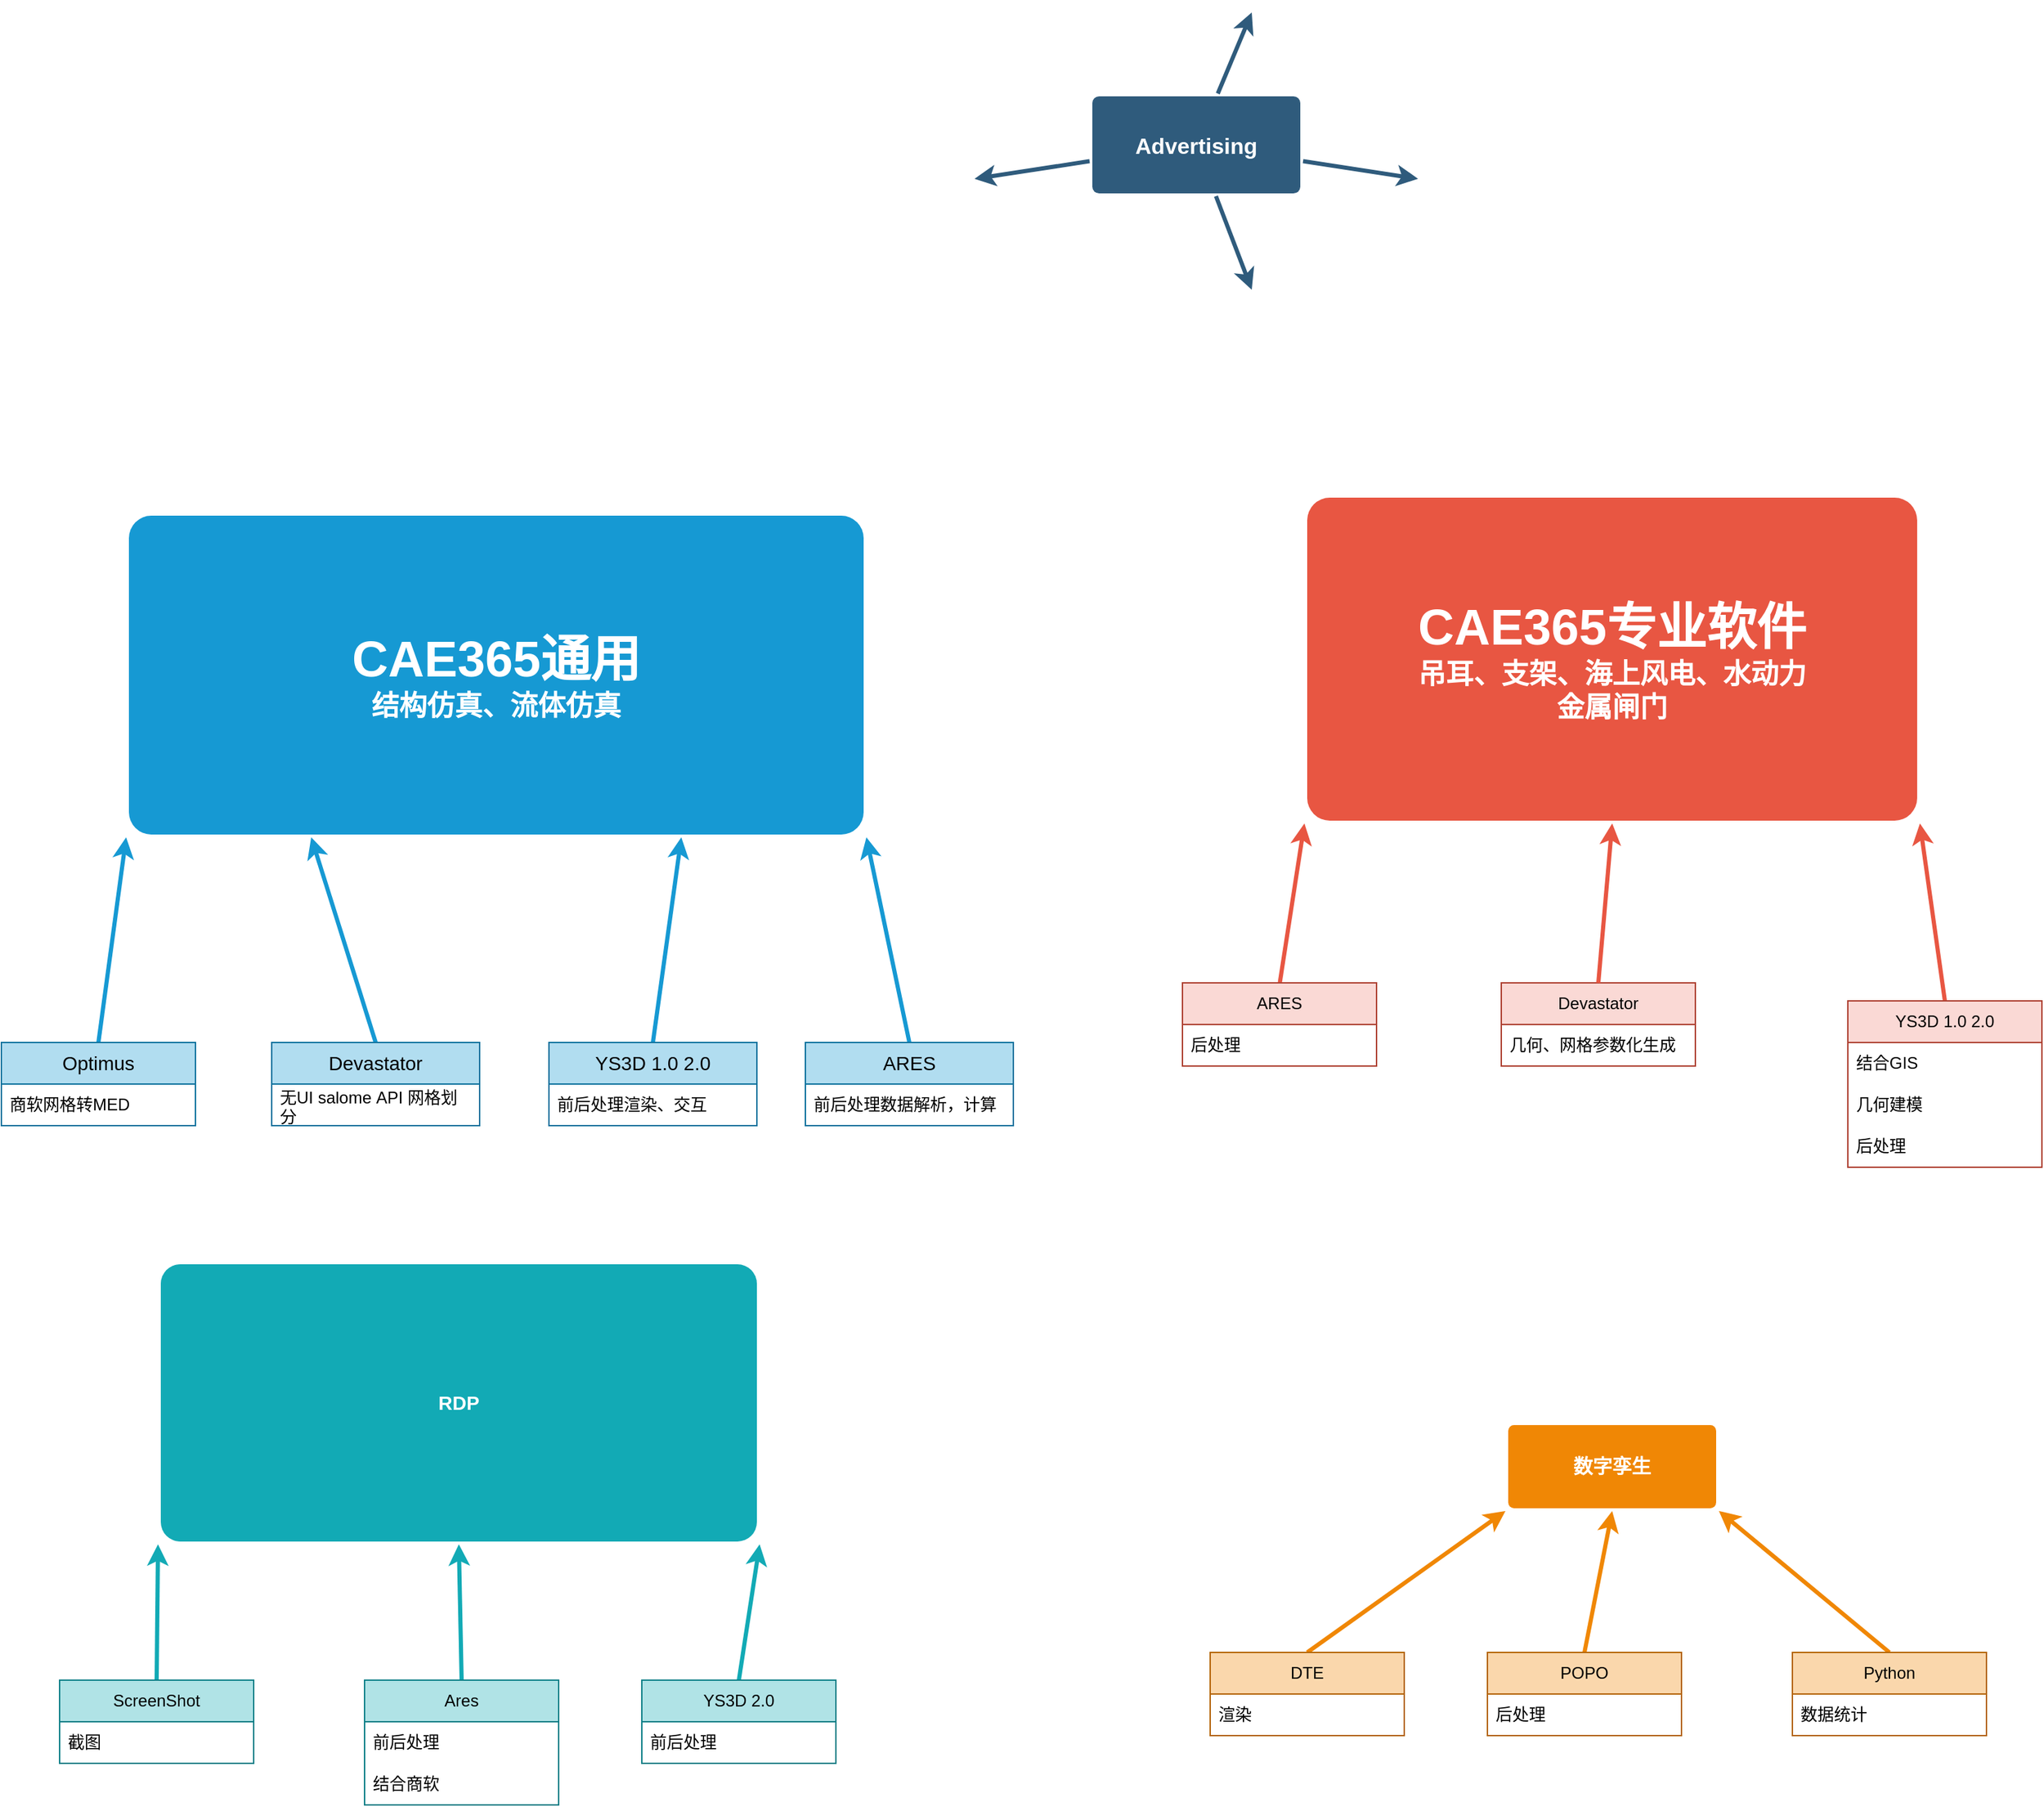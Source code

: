 <mxfile version="27.0.6">
  <diagram id="6a731a19-8d31-9384-78a2-239565b7b9f0" name="Page-1">
    <mxGraphModel dx="1976" dy="682" grid="1" gridSize="10" guides="1" tooltips="1" connect="1" arrows="1" fold="1" page="1" pageScale="1" pageWidth="1169" pageHeight="827" background="none" math="0" shadow="0">
      <root>
        <mxCell id="0" />
        <mxCell id="1" parent="0" />
        <mxCell id="1745" value="" style="edgeStyle=none;rounded=0;jumpStyle=none;html=1;shadow=0;labelBackgroundColor=none;startArrow=none;startFill=0;endArrow=classic;endFill=1;jettySize=auto;orthogonalLoop=1;strokeColor=#2F5B7C;strokeWidth=3;fontFamily=Helvetica;fontSize=16;fontColor=#23445D;spacing=5;" parent="1" source="1749" edge="1">
          <mxGeometry relative="1" as="geometry">
            <mxPoint x="720" y="267" as="targetPoint" />
          </mxGeometry>
        </mxCell>
        <mxCell id="1746" value="" style="edgeStyle=none;rounded=0;jumpStyle=none;html=1;shadow=0;labelBackgroundColor=none;startArrow=none;startFill=0;endArrow=classic;endFill=1;jettySize=auto;orthogonalLoop=1;strokeColor=#2F5B7C;strokeWidth=3;fontFamily=Helvetica;fontSize=16;fontColor=#23445D;spacing=5;" parent="1" source="1749" edge="1">
          <mxGeometry relative="1" as="geometry">
            <mxPoint x="840" y="387" as="targetPoint" />
          </mxGeometry>
        </mxCell>
        <mxCell id="1747" value="" style="edgeStyle=none;rounded=0;jumpStyle=none;html=1;shadow=0;labelBackgroundColor=none;startArrow=none;startFill=0;endArrow=classic;endFill=1;jettySize=auto;orthogonalLoop=1;strokeColor=#2F5B7C;strokeWidth=3;fontFamily=Helvetica;fontSize=16;fontColor=#23445D;spacing=5;" parent="1" source="1749" edge="1">
          <mxGeometry relative="1" as="geometry">
            <mxPoint x="720" y="467" as="targetPoint" />
          </mxGeometry>
        </mxCell>
        <mxCell id="1748" value="" style="edgeStyle=none;rounded=0;jumpStyle=none;html=1;shadow=0;labelBackgroundColor=none;startArrow=none;startFill=0;endArrow=classic;endFill=1;jettySize=auto;orthogonalLoop=1;strokeColor=#2F5B7C;strokeWidth=3;fontFamily=Helvetica;fontSize=16;fontColor=#23445D;spacing=5;" parent="1" source="1749" edge="1">
          <mxGeometry relative="1" as="geometry">
            <mxPoint x="520" y="387" as="targetPoint" />
          </mxGeometry>
        </mxCell>
        <mxCell id="1749" value="Advertising" style="rounded=1;whiteSpace=wrap;html=1;shadow=0;labelBackgroundColor=none;strokeColor=none;strokeWidth=3;fillColor=#2F5B7C;fontFamily=Helvetica;fontSize=16;fontColor=#FFFFFF;align=center;fontStyle=1;spacing=5;arcSize=7;perimeterSpacing=2;" parent="1" vertex="1">
          <mxGeometry x="605" y="327.5" width="150" height="70" as="geometry" />
        </mxCell>
        <mxCell id="1750" value="" style="edgeStyle=none;rounded=1;jumpStyle=none;html=1;shadow=0;labelBackgroundColor=none;startArrow=none;startFill=0;jettySize=auto;orthogonalLoop=1;strokeColor=#E85642;strokeWidth=3;fontFamily=Helvetica;fontSize=14;fontColor=#FFFFFF;spacing=5;fontStyle=1;fillColor=#b0e3e6;entryX=0;entryY=1;entryDx=0;entryDy=0;exitX=0.5;exitY=0.025;exitDx=0;exitDy=0;exitPerimeter=0;" parent="1" source="hU8TNFoHVjc1xS8ysNcD-1803" target="1753" edge="1">
          <mxGeometry relative="1" as="geometry">
            <mxPoint x="745.0" y="946.0" as="sourcePoint" />
          </mxGeometry>
        </mxCell>
        <mxCell id="1753" value="&lt;font style=&quot;font-size: 36px;&quot;&gt;CAE365专业软件&lt;/font&gt;&lt;div&gt;&lt;font style=&quot;font-size: 20px;&quot;&gt;吊耳、支架、海上风电、水动力&lt;/font&gt;&lt;/div&gt;&lt;div&gt;&lt;font style=&quot;font-size: 20px;&quot;&gt;金属闸门&lt;/font&gt;&lt;/div&gt;" style="rounded=1;whiteSpace=wrap;html=1;shadow=0;labelBackgroundColor=none;strokeColor=none;strokeWidth=3;fillColor=#e85642;fontFamily=Helvetica;fontSize=14;fontColor=#FFFFFF;align=center;spacing=5;fontStyle=1;arcSize=7;perimeterSpacing=2;" parent="1" vertex="1">
          <mxGeometry x="760" y="617" width="440" height="233" as="geometry" />
        </mxCell>
        <mxCell id="1757" value="" style="edgeStyle=none;rounded=0;jumpStyle=none;html=1;shadow=0;labelBackgroundColor=none;startArrow=none;startFill=0;endArrow=classic;endFill=1;jettySize=auto;orthogonalLoop=1;strokeColor=#1699D3;strokeWidth=3;fontFamily=Helvetica;fontSize=14;fontColor=#FFFFFF;spacing=5;exitX=0.5;exitY=0;exitDx=0;exitDy=0;entryX=0;entryY=1;entryDx=0;entryDy=0;" parent="1" source="hU8TNFoHVjc1xS8ysNcD-1781" target="1760" edge="1">
          <mxGeometry relative="1" as="geometry">
            <mxPoint x="480" y="900" as="targetPoint" />
            <mxPoint x="2.0" y="1008" as="sourcePoint" />
          </mxGeometry>
        </mxCell>
        <mxCell id="1758" value="" style="edgeStyle=none;rounded=0;jumpStyle=none;html=1;shadow=0;labelBackgroundColor=none;startArrow=none;startFill=0;endArrow=classic;endFill=1;jettySize=auto;orthogonalLoop=1;strokeColor=#1699D3;strokeWidth=3;fontFamily=Helvetica;fontSize=14;fontColor=#FFFFFF;spacing=5;entryX=0.25;entryY=1;entryDx=0;entryDy=0;exitX=0.5;exitY=0;exitDx=0;exitDy=0;" parent="1" source="hU8TNFoHVjc1xS8ysNcD-1785" target="1760" edge="1">
          <mxGeometry relative="1" as="geometry">
            <mxPoint x="125.0" y="1008" as="sourcePoint" />
            <mxPoint x="565" y="934" as="targetPoint" />
          </mxGeometry>
        </mxCell>
        <mxCell id="1759" value="" style="edgeStyle=none;rounded=0;jumpStyle=none;html=1;shadow=0;labelBackgroundColor=none;startArrow=none;startFill=0;endArrow=classic;endFill=1;jettySize=auto;orthogonalLoop=1;strokeColor=#1699D3;strokeWidth=3;fontFamily=Helvetica;fontSize=14;fontColor=#FFFFFF;spacing=5;entryX=1;entryY=1;entryDx=0;entryDy=0;exitX=0.5;exitY=0;exitDx=0;exitDy=0;" parent="1" source="hU8TNFoHVjc1xS8ysNcD-1799" target="1760" edge="1">
          <mxGeometry relative="1" as="geometry">
            <mxPoint x="520" y="980" as="sourcePoint" />
            <mxPoint x="730" y="870" as="targetPoint" />
          </mxGeometry>
        </mxCell>
        <mxCell id="1760" value="&lt;font style=&quot;font-size: 36px;&quot;&gt;CAE365通用&lt;/font&gt;&lt;div&gt;&lt;font style=&quot;font-size: 20px;&quot;&gt;结构仿真、流体仿真&lt;/font&gt;&lt;/div&gt;" style="rounded=1;whiteSpace=wrap;html=1;shadow=0;labelBackgroundColor=none;strokeColor=none;strokeWidth=3;fillColor=#1699d3;fontFamily=Helvetica;fontSize=14;fontColor=#FFFFFF;align=center;spacing=5;fontStyle=1;arcSize=7;perimeterSpacing=2;" parent="1" vertex="1">
          <mxGeometry x="-90" y="630" width="530" height="230" as="geometry" />
        </mxCell>
        <mxCell id="1764" value="数字孪生" style="rounded=1;whiteSpace=wrap;html=1;shadow=0;labelBackgroundColor=none;strokeColor=none;strokeWidth=3;fillColor=#F08705;fontFamily=Helvetica;fontSize=14;fontColor=#FFFFFF;align=center;spacing=5;fontStyle=1;arcSize=7;perimeterSpacing=2;" parent="1" vertex="1">
          <mxGeometry x="905" y="1286" width="150" height="60" as="geometry" />
        </mxCell>
        <mxCell id="1766" value="" style="edgeStyle=none;rounded=0;jumpStyle=none;html=1;shadow=0;labelBackgroundColor=none;startArrow=none;startFill=0;endArrow=classic;endFill=1;jettySize=auto;orthogonalLoop=1;strokeColor=#F08705;strokeWidth=3;fontFamily=Helvetica;fontSize=14;fontColor=#FFFFFF;spacing=5;exitX=0.5;exitY=0;exitDx=0;exitDy=0;entryX=1;entryY=1;entryDx=0;entryDy=0;" parent="1" source="hU8TNFoHVjc1xS8ysNcD-1839" target="1764" edge="1">
          <mxGeometry relative="1" as="geometry">
            <mxPoint x="1108.889" y="1258" as="targetPoint" />
          </mxGeometry>
        </mxCell>
        <mxCell id="1768" value="" style="edgeStyle=none;rounded=0;jumpStyle=none;html=1;shadow=0;labelBackgroundColor=none;startArrow=none;startFill=0;endArrow=classic;endFill=1;jettySize=auto;orthogonalLoop=1;strokeColor=#F08705;strokeWidth=3;fontFamily=Helvetica;fontSize=14;fontColor=#FFFFFF;spacing=5;exitX=0.5;exitY=0;exitDx=0;exitDy=0;entryX=0.5;entryY=1;entryDx=0;entryDy=0;" parent="1" source="hU8TNFoHVjc1xS8ysNcD-1835" target="1764" edge="1">
          <mxGeometry relative="1" as="geometry">
            <mxPoint x="980" y="1198" as="targetPoint" />
          </mxGeometry>
        </mxCell>
        <mxCell id="1770" value="" style="edgeStyle=none;rounded=0;jumpStyle=none;html=1;shadow=0;labelBackgroundColor=none;startArrow=none;startFill=0;endArrow=classic;endFill=1;jettySize=auto;orthogonalLoop=1;strokeColor=#F08705;strokeWidth=3;fontFamily=Helvetica;fontSize=14;fontColor=#FFFFFF;spacing=5;exitX=0.5;exitY=0;exitDx=0;exitDy=0;entryX=0;entryY=1;entryDx=0;entryDy=0;" parent="1" source="hU8TNFoHVjc1xS8ysNcD-1831" target="1764" edge="1">
          <mxGeometry relative="1" as="geometry">
            <mxPoint x="910" y="1350" as="targetPoint" />
          </mxGeometry>
        </mxCell>
        <mxCell id="1771" value="RDP" style="rounded=1;whiteSpace=wrap;html=1;shadow=0;labelBackgroundColor=none;strokeColor=none;strokeWidth=3;fillColor=#12aab5;fontFamily=Helvetica;fontSize=14;fontColor=#FFFFFF;align=center;spacing=5;fontStyle=1;arcSize=7;perimeterSpacing=2;" parent="1" vertex="1">
          <mxGeometry x="-67" y="1170" width="430" height="200" as="geometry" />
        </mxCell>
        <mxCell id="1773" value="" style="edgeStyle=none;rounded=1;jumpStyle=none;html=1;shadow=0;labelBackgroundColor=none;startArrow=none;startFill=0;jettySize=auto;orthogonalLoop=1;strokeColor=#12AAB5;strokeWidth=3;fontFamily=Helvetica;fontSize=14;fontColor=#FFFFFF;spacing=5;fontStyle=1;fillColor=#b0e3e6;entryX=0;entryY=1;entryDx=0;entryDy=0;exitX=0.5;exitY=0;exitDx=0;exitDy=0;" parent="1" source="hU8TNFoHVjc1xS8ysNcD-1819" target="1771" edge="1">
          <mxGeometry relative="1" as="geometry">
            <mxPoint x="50" y="1380" as="sourcePoint" />
            <mxPoint x="-112.106" y="1428" as="targetPoint" />
          </mxGeometry>
        </mxCell>
        <mxCell id="1777" value="" style="edgeStyle=none;rounded=1;jumpStyle=none;html=1;shadow=0;labelBackgroundColor=none;startArrow=none;startFill=0;jettySize=auto;orthogonalLoop=1;strokeColor=#12AAB5;strokeWidth=3;fontFamily=Helvetica;fontSize=14;fontColor=#FFFFFF;spacing=5;fontStyle=1;fillColor=#b0e3e6;entryX=0.5;entryY=1;entryDx=0;entryDy=0;exitX=0.5;exitY=0;exitDx=0;exitDy=0;" parent="1" source="hU8TNFoHVjc1xS8ysNcD-1823" target="1771" edge="1">
          <mxGeometry relative="1" as="geometry">
            <mxPoint x="180" y="1390" as="sourcePoint" />
            <mxPoint x="307.683" y="1398" as="targetPoint" />
          </mxGeometry>
        </mxCell>
        <mxCell id="1779" value="" style="edgeStyle=none;rounded=1;jumpStyle=none;html=1;shadow=0;labelBackgroundColor=none;startArrow=none;startFill=0;jettySize=auto;orthogonalLoop=1;strokeColor=#12AAB5;strokeWidth=3;fontFamily=Helvetica;fontSize=14;fontColor=#FFFFFF;spacing=5;fontStyle=1;fillColor=#b0e3e6;entryX=1;entryY=1;entryDx=0;entryDy=0;exitX=0.5;exitY=0;exitDx=0;exitDy=0;" parent="1" source="hU8TNFoHVjc1xS8ysNcD-1827" target="1771" edge="1">
          <mxGeometry relative="1" as="geometry">
            <mxPoint x="300" y="1370" as="sourcePoint" />
            <mxPoint x="474.93" y="1408" as="targetPoint" />
          </mxGeometry>
        </mxCell>
        <mxCell id="rSEE2Miv-pQjoeNsD3oL-1780" value="" style="edgeStyle=none;rounded=0;jumpStyle=none;html=1;shadow=0;labelBackgroundColor=none;startArrow=none;startFill=0;endArrow=classic;endFill=1;jettySize=auto;orthogonalLoop=1;strokeColor=#1699D3;strokeWidth=3;fontFamily=Helvetica;fontSize=14;fontColor=#FFFFFF;spacing=5;entryX=0.75;entryY=1;entryDx=0;entryDy=0;exitX=0.5;exitY=0;exitDx=0;exitDy=0;" parent="1" source="hU8TNFoHVjc1xS8ysNcD-1797" target="1760" edge="1">
          <mxGeometry relative="1" as="geometry">
            <mxPoint x="325" y="1008" as="sourcePoint" />
            <mxPoint x="445" y="812" as="targetPoint" />
          </mxGeometry>
        </mxCell>
        <mxCell id="hU8TNFoHVjc1xS8ysNcD-1781" value="&lt;span style=&quot;font-size: 14px;&quot;&gt;&lt;font style=&quot;color: rgb(0, 0, 0);&quot;&gt;Optimus&lt;/font&gt;&lt;/span&gt;" style="swimlane;fontStyle=0;childLayout=stackLayout;horizontal=1;startSize=30;horizontalStack=0;resizeParent=1;resizeParentMax=0;resizeLast=0;collapsible=1;marginBottom=0;whiteSpace=wrap;html=1;fillColor=#b1ddf0;strokeColor=#10739e;" vertex="1" parent="1">
          <mxGeometry x="-182" y="1010" width="140" height="60" as="geometry">
            <mxRectangle x="-145" y="1100" width="60" height="30" as="alternateBounds" />
          </mxGeometry>
        </mxCell>
        <mxCell id="hU8TNFoHVjc1xS8ysNcD-1782" value="商软网格转MED" style="text;align=left;verticalAlign=middle;spacingLeft=4;spacingRight=4;overflow=hidden;points=[[0,0.5],[1,0.5]];portConstraint=eastwest;rotatable=0;whiteSpace=wrap;html=1;" vertex="1" parent="hU8TNFoHVjc1xS8ysNcD-1781">
          <mxGeometry y="30" width="140" height="30" as="geometry" />
        </mxCell>
        <mxCell id="hU8TNFoHVjc1xS8ysNcD-1785" value="&lt;span style=&quot;font-size: 14px;&quot;&gt;Devastator&lt;/span&gt;" style="swimlane;fontStyle=0;childLayout=stackLayout;horizontal=1;startSize=30;horizontalStack=0;resizeParent=1;resizeParentMax=0;resizeLast=0;collapsible=1;marginBottom=0;whiteSpace=wrap;html=1;fillColor=#b1ddf0;strokeColor=#10739e;movable=1;resizable=1;rotatable=1;deletable=1;editable=1;locked=0;connectable=1;" vertex="1" parent="1">
          <mxGeometry x="13" y="1010" width="150" height="60" as="geometry">
            <mxRectangle x="-145" y="1100" width="60" height="30" as="alternateBounds" />
          </mxGeometry>
        </mxCell>
        <mxCell id="hU8TNFoHVjc1xS8ysNcD-1786" value="无UI&amp;nbsp;salome&amp;nbsp;API&amp;nbsp;网格划分" style="text;align=left;verticalAlign=middle;spacingLeft=4;spacingRight=4;overflow=hidden;points=[[0,0.5],[1,0.5]];portConstraint=eastwest;rotatable=1;whiteSpace=wrap;html=1;movable=1;resizable=1;deletable=1;editable=1;locked=0;connectable=1;" vertex="1" parent="hU8TNFoHVjc1xS8ysNcD-1785">
          <mxGeometry y="30" width="150" height="30" as="geometry" />
        </mxCell>
        <mxCell id="hU8TNFoHVjc1xS8ysNcD-1797" value="&lt;span style=&quot;font-size: 14px;&quot;&gt;YS3D 1.0 2.0&lt;/span&gt;" style="swimlane;fontStyle=0;childLayout=stackLayout;horizontal=1;startSize=30;horizontalStack=0;resizeParent=1;resizeParentMax=0;resizeLast=0;collapsible=1;marginBottom=0;whiteSpace=wrap;html=1;fillColor=#b1ddf0;strokeColor=#10739e;movable=1;resizable=1;rotatable=1;deletable=1;editable=1;locked=0;connectable=1;" vertex="1" parent="1">
          <mxGeometry x="213" y="1010" width="150" height="60" as="geometry">
            <mxRectangle x="-145" y="1100" width="60" height="30" as="alternateBounds" />
          </mxGeometry>
        </mxCell>
        <mxCell id="hU8TNFoHVjc1xS8ysNcD-1798" value="前后处理渲染、交互" style="text;align=left;verticalAlign=middle;spacingLeft=4;spacingRight=4;overflow=hidden;points=[[0,0.5],[1,0.5]];portConstraint=eastwest;rotatable=1;whiteSpace=wrap;html=1;movable=1;resizable=1;deletable=1;editable=1;locked=0;connectable=1;" vertex="1" parent="hU8TNFoHVjc1xS8ysNcD-1797">
          <mxGeometry y="30" width="150" height="30" as="geometry" />
        </mxCell>
        <mxCell id="hU8TNFoHVjc1xS8ysNcD-1799" value="&lt;span style=&quot;font-size: 14px;&quot;&gt;ARES&lt;/span&gt;" style="swimlane;fontStyle=0;childLayout=stackLayout;horizontal=1;startSize=30;horizontalStack=0;resizeParent=1;resizeParentMax=0;resizeLast=0;collapsible=1;marginBottom=0;whiteSpace=wrap;html=1;fillColor=#b1ddf0;strokeColor=#10739e;movable=1;resizable=1;rotatable=1;deletable=1;editable=1;locked=0;connectable=1;" vertex="1" parent="1">
          <mxGeometry x="398" y="1010" width="150" height="60" as="geometry">
            <mxRectangle x="-145" y="1100" width="60" height="30" as="alternateBounds" />
          </mxGeometry>
        </mxCell>
        <mxCell id="hU8TNFoHVjc1xS8ysNcD-1800" value="前后处理数据解析，计算" style="text;align=left;verticalAlign=middle;spacingLeft=4;spacingRight=4;overflow=hidden;points=[[0,0.5],[1,0.5]];portConstraint=eastwest;rotatable=1;whiteSpace=wrap;html=1;movable=1;resizable=1;deletable=1;editable=1;locked=0;connectable=1;" vertex="1" parent="hU8TNFoHVjc1xS8ysNcD-1799">
          <mxGeometry y="30" width="150" height="30" as="geometry" />
        </mxCell>
        <mxCell id="hU8TNFoHVjc1xS8ysNcD-1803" value="ARES" style="swimlane;fontStyle=0;childLayout=stackLayout;horizontal=1;startSize=30;horizontalStack=0;resizeParent=1;resizeParentMax=0;resizeLast=0;collapsible=1;marginBottom=0;whiteSpace=wrap;html=1;strokeColor=#ae4132;align=center;verticalAlign=middle;fontFamily=Helvetica;fontSize=12;resizable=1;fillColor=#fad9d5;" vertex="1" parent="1">
          <mxGeometry x="670" y="967" width="140" height="60" as="geometry" />
        </mxCell>
        <mxCell id="hU8TNFoHVjc1xS8ysNcD-1804" value="后处理" style="text;strokeColor=none;fillColor=none;align=left;verticalAlign=middle;spacingLeft=4;spacingRight=4;overflow=hidden;points=[[0,0.5],[1,0.5]];portConstraint=eastwest;rotatable=0;whiteSpace=wrap;html=1;fontFamily=Helvetica;fontSize=12;fontColor=default;fontStyle=0;resizable=1;horizontal=1;" vertex="1" parent="hU8TNFoHVjc1xS8ysNcD-1803">
          <mxGeometry y="30" width="140" height="30" as="geometry" />
        </mxCell>
        <mxCell id="hU8TNFoHVjc1xS8ysNcD-1809" value="Devastator" style="swimlane;fontStyle=0;childLayout=stackLayout;horizontal=1;startSize=30;horizontalStack=0;resizeParent=1;resizeParentMax=0;resizeLast=0;collapsible=1;marginBottom=0;whiteSpace=wrap;html=1;strokeColor=#ae4132;align=center;verticalAlign=middle;fontFamily=Helvetica;fontSize=12;resizable=1;fillColor=#fad9d5;" vertex="1" parent="1">
          <mxGeometry x="900" y="967" width="140" height="60" as="geometry" />
        </mxCell>
        <mxCell id="hU8TNFoHVjc1xS8ysNcD-1810" value="几何、网格参数化生成" style="text;strokeColor=none;fillColor=none;align=left;verticalAlign=middle;spacingLeft=4;spacingRight=4;overflow=hidden;points=[[0,0.5],[1,0.5]];portConstraint=eastwest;rotatable=0;whiteSpace=wrap;html=1;fontFamily=Helvetica;fontSize=12;fontColor=default;fontStyle=0;resizable=1;horizontal=1;" vertex="1" parent="hU8TNFoHVjc1xS8ysNcD-1809">
          <mxGeometry y="30" width="140" height="30" as="geometry" />
        </mxCell>
        <mxCell id="hU8TNFoHVjc1xS8ysNcD-1817" value="" style="edgeStyle=none;rounded=1;jumpStyle=none;html=1;shadow=0;labelBackgroundColor=none;startArrow=none;startFill=0;jettySize=auto;orthogonalLoop=1;strokeColor=#E85642;strokeWidth=3;fontFamily=Helvetica;fontSize=14;fontColor=#FFFFFF;spacing=5;fontStyle=1;fillColor=#b0e3e6;entryX=0.5;entryY=1;entryDx=0;entryDy=0;exitX=0.5;exitY=0;exitDx=0;exitDy=0;" edge="1" parent="1" source="hU8TNFoHVjc1xS8ysNcD-1809" target="1753">
          <mxGeometry relative="1" as="geometry">
            <mxPoint x="750" y="988" as="sourcePoint" />
            <mxPoint x="768" y="870" as="targetPoint" />
          </mxGeometry>
        </mxCell>
        <mxCell id="hU8TNFoHVjc1xS8ysNcD-1818" value="" style="edgeStyle=none;rounded=1;jumpStyle=none;html=1;shadow=0;labelBackgroundColor=none;startArrow=none;startFill=0;jettySize=auto;orthogonalLoop=1;strokeColor=#E85642;strokeWidth=3;fontFamily=Helvetica;fontSize=14;fontColor=#FFFFFF;spacing=5;fontStyle=1;fillColor=#b0e3e6;entryX=1;entryY=1;entryDx=0;entryDy=0;exitX=0.5;exitY=0;exitDx=0;exitDy=0;" edge="1" parent="1" source="hU8TNFoHVjc1xS8ysNcD-1844" target="1753">
          <mxGeometry relative="1" as="geometry">
            <mxPoint x="1220" y="967" as="sourcePoint" />
            <mxPoint x="1060" y="880" as="targetPoint" />
          </mxGeometry>
        </mxCell>
        <mxCell id="hU8TNFoHVjc1xS8ysNcD-1819" value="ScreenShot" style="swimlane;fontStyle=0;childLayout=stackLayout;horizontal=1;startSize=30;horizontalStack=0;resizeParent=1;resizeParentMax=0;resizeLast=0;collapsible=1;marginBottom=0;whiteSpace=wrap;html=1;strokeColor=#0e8088;align=center;verticalAlign=middle;fontFamily=Helvetica;fontSize=12;resizable=1;fillColor=#b0e3e6;" vertex="1" parent="1">
          <mxGeometry x="-140" y="1470" width="140" height="60" as="geometry" />
        </mxCell>
        <mxCell id="hU8TNFoHVjc1xS8ysNcD-1820" value="截图" style="text;strokeColor=none;fillColor=none;align=left;verticalAlign=middle;spacingLeft=4;spacingRight=4;overflow=hidden;points=[[0,0.5],[1,0.5]];portConstraint=eastwest;rotatable=0;whiteSpace=wrap;html=1;fontFamily=Helvetica;fontSize=12;fontColor=default;fontStyle=0;resizable=1;horizontal=1;" vertex="1" parent="hU8TNFoHVjc1xS8ysNcD-1819">
          <mxGeometry y="30" width="140" height="30" as="geometry" />
        </mxCell>
        <mxCell id="hU8TNFoHVjc1xS8ysNcD-1823" value="Ares" style="swimlane;fontStyle=0;childLayout=stackLayout;horizontal=1;startSize=30;horizontalStack=0;resizeParent=1;resizeParentMax=0;resizeLast=0;collapsible=1;marginBottom=0;whiteSpace=wrap;html=1;strokeColor=#0e8088;align=center;verticalAlign=middle;fontFamily=Helvetica;fontSize=12;resizable=1;fillColor=#b0e3e6;" vertex="1" parent="1">
          <mxGeometry x="80" y="1470" width="140" height="90" as="geometry" />
        </mxCell>
        <mxCell id="hU8TNFoHVjc1xS8ysNcD-1824" value="前后处理" style="text;strokeColor=none;fillColor=none;align=left;verticalAlign=middle;spacingLeft=4;spacingRight=4;overflow=hidden;points=[[0,0.5],[1,0.5]];portConstraint=eastwest;rotatable=0;whiteSpace=wrap;html=1;fontFamily=Helvetica;fontSize=12;fontColor=default;fontStyle=0;resizable=1;horizontal=1;" vertex="1" parent="hU8TNFoHVjc1xS8ysNcD-1823">
          <mxGeometry y="30" width="140" height="30" as="geometry" />
        </mxCell>
        <mxCell id="hU8TNFoHVjc1xS8ysNcD-1825" value="结合商软" style="text;strokeColor=none;fillColor=none;align=left;verticalAlign=middle;spacingLeft=4;spacingRight=4;overflow=hidden;points=[[0,0.5],[1,0.5]];portConstraint=eastwest;rotatable=0;whiteSpace=wrap;html=1;fontFamily=Helvetica;fontSize=12;fontColor=default;fontStyle=0;resizable=1;horizontal=1;" vertex="1" parent="hU8TNFoHVjc1xS8ysNcD-1823">
          <mxGeometry y="60" width="140" height="30" as="geometry" />
        </mxCell>
        <mxCell id="hU8TNFoHVjc1xS8ysNcD-1827" value="YS3D 2.0" style="swimlane;fontStyle=0;childLayout=stackLayout;horizontal=1;startSize=30;horizontalStack=0;resizeParent=1;resizeParentMax=0;resizeLast=0;collapsible=1;marginBottom=0;whiteSpace=wrap;html=1;strokeColor=#0e8088;align=center;verticalAlign=middle;fontFamily=Helvetica;fontSize=12;resizable=1;fillColor=#b0e3e6;" vertex="1" parent="1">
          <mxGeometry x="280" y="1470" width="140" height="60" as="geometry" />
        </mxCell>
        <mxCell id="hU8TNFoHVjc1xS8ysNcD-1828" value="前后处理" style="text;strokeColor=none;fillColor=none;align=left;verticalAlign=middle;spacingLeft=4;spacingRight=4;overflow=hidden;points=[[0,0.5],[1,0.5]];portConstraint=eastwest;rotatable=0;whiteSpace=wrap;html=1;fontFamily=Helvetica;fontSize=12;fontColor=default;fontStyle=0;resizable=1;horizontal=1;" vertex="1" parent="hU8TNFoHVjc1xS8ysNcD-1827">
          <mxGeometry y="30" width="140" height="30" as="geometry" />
        </mxCell>
        <mxCell id="hU8TNFoHVjc1xS8ysNcD-1831" value="DTE" style="swimlane;fontStyle=0;childLayout=stackLayout;horizontal=1;startSize=30;horizontalStack=0;resizeParent=1;resizeParentMax=0;resizeLast=0;collapsible=1;marginBottom=0;whiteSpace=wrap;html=1;strokeColor=#b46504;align=center;verticalAlign=middle;fontFamily=Helvetica;fontSize=12;resizable=1;fillColor=#fad7ac;" vertex="1" parent="1">
          <mxGeometry x="690" y="1450" width="140" height="60" as="geometry" />
        </mxCell>
        <mxCell id="hU8TNFoHVjc1xS8ysNcD-1832" value="渲染" style="text;strokeColor=none;fillColor=none;align=left;verticalAlign=middle;spacingLeft=4;spacingRight=4;overflow=hidden;points=[[0,0.5],[1,0.5]];portConstraint=eastwest;rotatable=0;whiteSpace=wrap;html=1;fontFamily=Helvetica;fontSize=12;fontColor=default;fontStyle=0;resizable=1;horizontal=1;" vertex="1" parent="hU8TNFoHVjc1xS8ysNcD-1831">
          <mxGeometry y="30" width="140" height="30" as="geometry" />
        </mxCell>
        <mxCell id="hU8TNFoHVjc1xS8ysNcD-1835" value="POPO" style="swimlane;fontStyle=0;childLayout=stackLayout;horizontal=1;startSize=30;horizontalStack=0;resizeParent=1;resizeParentMax=0;resizeLast=0;collapsible=1;marginBottom=0;whiteSpace=wrap;html=1;strokeColor=#b46504;align=center;verticalAlign=middle;fontFamily=Helvetica;fontSize=12;resizable=1;fillColor=#fad7ac;" vertex="1" parent="1">
          <mxGeometry x="890" y="1450" width="140" height="60" as="geometry" />
        </mxCell>
        <mxCell id="hU8TNFoHVjc1xS8ysNcD-1836" value="后处理" style="text;strokeColor=none;fillColor=none;align=left;verticalAlign=middle;spacingLeft=4;spacingRight=4;overflow=hidden;points=[[0,0.5],[1,0.5]];portConstraint=eastwest;rotatable=0;whiteSpace=wrap;html=1;fontFamily=Helvetica;fontSize=12;fontColor=default;fontStyle=0;resizable=1;horizontal=1;" vertex="1" parent="hU8TNFoHVjc1xS8ysNcD-1835">
          <mxGeometry y="30" width="140" height="30" as="geometry" />
        </mxCell>
        <mxCell id="hU8TNFoHVjc1xS8ysNcD-1839" value="Python" style="swimlane;fontStyle=0;childLayout=stackLayout;horizontal=1;startSize=30;horizontalStack=0;resizeParent=1;resizeParentMax=0;resizeLast=0;collapsible=1;marginBottom=0;whiteSpace=wrap;html=1;strokeColor=#b46504;align=center;verticalAlign=middle;fontFamily=Helvetica;fontSize=12;resizable=1;fillColor=#fad7ac;" vertex="1" parent="1">
          <mxGeometry x="1110" y="1450" width="140" height="60" as="geometry" />
        </mxCell>
        <mxCell id="hU8TNFoHVjc1xS8ysNcD-1840" value="数据统计" style="text;strokeColor=none;fillColor=none;align=left;verticalAlign=middle;spacingLeft=4;spacingRight=4;overflow=hidden;points=[[0,0.5],[1,0.5]];portConstraint=eastwest;rotatable=0;whiteSpace=wrap;html=1;fontFamily=Helvetica;fontSize=12;fontColor=default;fontStyle=0;resizable=1;horizontal=1;" vertex="1" parent="hU8TNFoHVjc1xS8ysNcD-1839">
          <mxGeometry y="30" width="140" height="30" as="geometry" />
        </mxCell>
        <mxCell id="hU8TNFoHVjc1xS8ysNcD-1844" value="YS3D 1.0 2.0" style="swimlane;fontStyle=0;childLayout=stackLayout;horizontal=1;startSize=30;horizontalStack=0;resizeParent=1;resizeParentMax=0;resizeLast=0;collapsible=1;marginBottom=0;whiteSpace=wrap;html=1;strokeColor=#ae4132;align=center;verticalAlign=middle;fontFamily=Helvetica;fontSize=12;resizable=1;fillColor=#fad9d5;" vertex="1" parent="1">
          <mxGeometry x="1150" y="980" width="140" height="120" as="geometry" />
        </mxCell>
        <mxCell id="hU8TNFoHVjc1xS8ysNcD-1845" value="结合GIS" style="text;strokeColor=none;fillColor=none;align=left;verticalAlign=middle;spacingLeft=4;spacingRight=4;overflow=hidden;points=[[0,0.5],[1,0.5]];portConstraint=eastwest;rotatable=0;whiteSpace=wrap;html=1;fontFamily=Helvetica;fontSize=12;fontColor=default;fontStyle=0;resizable=1;horizontal=1;" vertex="1" parent="hU8TNFoHVjc1xS8ysNcD-1844">
          <mxGeometry y="30" width="140" height="30" as="geometry" />
        </mxCell>
        <mxCell id="hU8TNFoHVjc1xS8ysNcD-1846" value="几何建模" style="text;strokeColor=none;fillColor=none;align=left;verticalAlign=middle;spacingLeft=4;spacingRight=4;overflow=hidden;points=[[0,0.5],[1,0.5]];portConstraint=eastwest;rotatable=0;whiteSpace=wrap;html=1;fontFamily=Helvetica;fontSize=12;fontColor=default;fontStyle=0;resizable=1;horizontal=1;" vertex="1" parent="hU8TNFoHVjc1xS8ysNcD-1844">
          <mxGeometry y="60" width="140" height="30" as="geometry" />
        </mxCell>
        <mxCell id="hU8TNFoHVjc1xS8ysNcD-1847" value="后处理" style="text;strokeColor=none;fillColor=none;align=left;verticalAlign=middle;spacingLeft=4;spacingRight=4;overflow=hidden;points=[[0,0.5],[1,0.5]];portConstraint=eastwest;rotatable=0;whiteSpace=wrap;html=1;fontFamily=Helvetica;fontSize=12;fontColor=default;fontStyle=0;resizable=1;horizontal=1;" vertex="1" parent="hU8TNFoHVjc1xS8ysNcD-1844">
          <mxGeometry y="90" width="140" height="30" as="geometry" />
        </mxCell>
      </root>
    </mxGraphModel>
  </diagram>
</mxfile>
